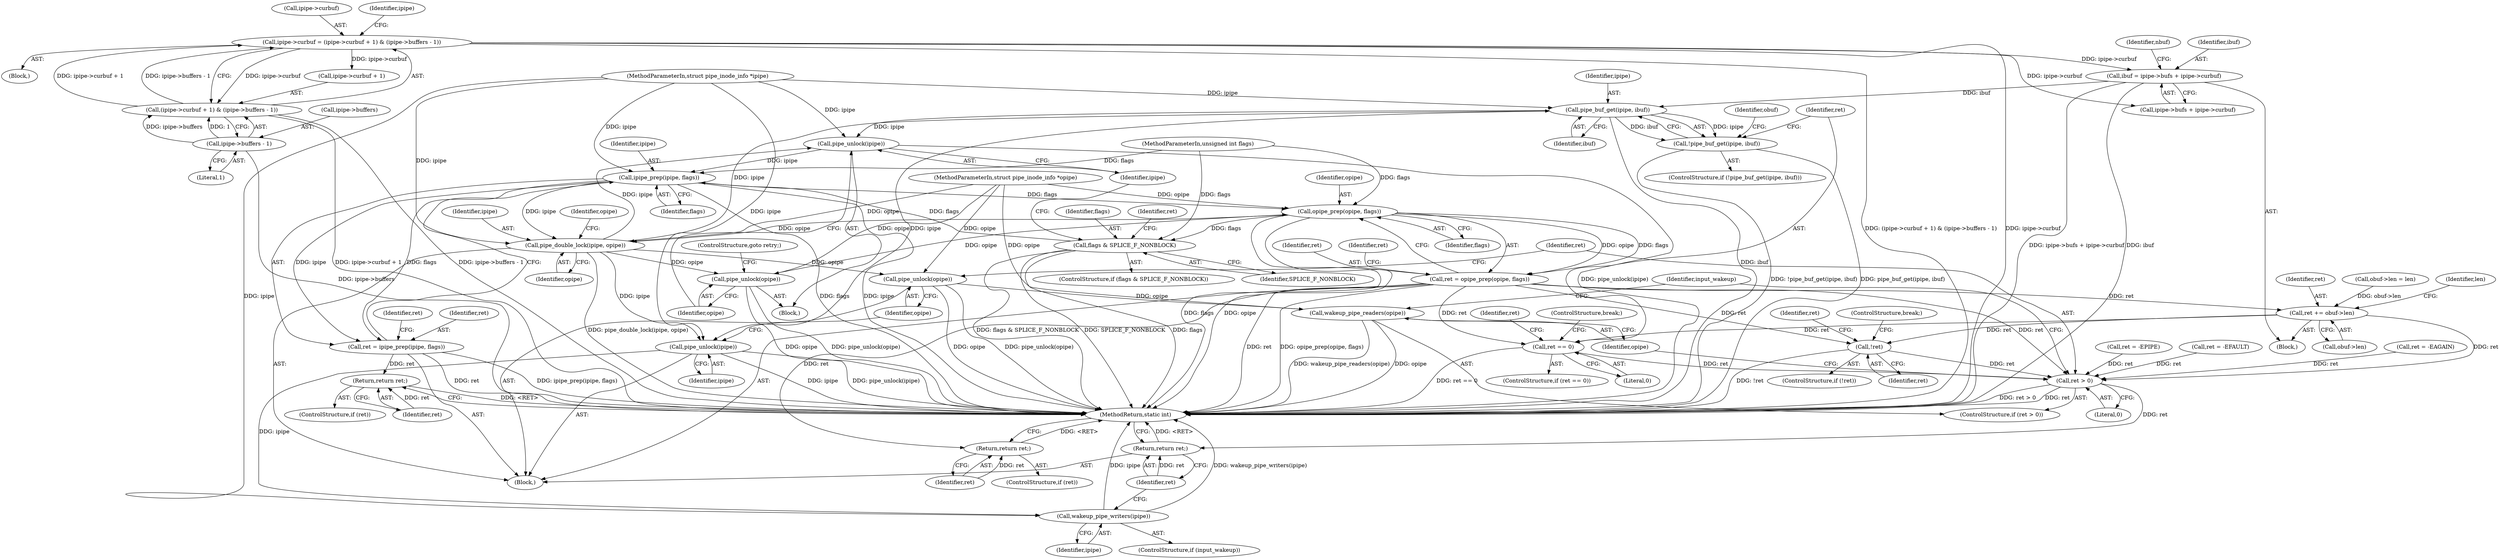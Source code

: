 digraph "0_linux_6b3a707736301c2128ca85ce85fb13f60b5e350a_2@integer" {
"1000210" [label="(Call,ibuf = ipipe->bufs + ipipe->curbuf)"];
"1000262" [label="(Call,ipipe->curbuf = (ipipe->curbuf + 1) & (ipipe->buffers - 1))"];
"1000266" [label="(Call,(ipipe->curbuf + 1) & (ipipe->buffers - 1))"];
"1000272" [label="(Call,ipipe->buffers - 1)"];
"1000288" [label="(Call,pipe_buf_get(ipipe, ibuf))"];
"1000205" [label="(Call,pipe_unlock(ipipe))"];
"1000128" [label="(Call,ipipe_prep(ipipe, flags))"];
"1000126" [label="(Call,ret = ipipe_prep(ipipe, flags))"];
"1000133" [label="(Return,return ret;)"];
"1000137" [label="(Call,opipe_prep(opipe, flags))"];
"1000135" [label="(Call,ret = opipe_prep(opipe, flags))"];
"1000142" [label="(Return,return ret;)"];
"1000160" [label="(Call,!ret)"];
"1000352" [label="(Call,ret > 0)"];
"1000361" [label="(Return,return ret;)"];
"1000293" [label="(Call,ret == 0)"];
"1000336" [label="(Call,ret += obuf->len)"];
"1000144" [label="(Call,pipe_double_lock(ipipe, opipe))"];
"1000207" [label="(Call,pipe_unlock(opipe))"];
"1000347" [label="(Call,pipe_unlock(ipipe))"];
"1000359" [label="(Call,wakeup_pipe_writers(ipipe))"];
"1000349" [label="(Call,pipe_unlock(opipe))"];
"1000355" [label="(Call,wakeup_pipe_readers(opipe))"];
"1000196" [label="(Call,flags & SPLICE_F_NONBLOCK)"];
"1000287" [label="(Call,!pipe_buf_get(ipipe, ibuf))"];
"1000112" [label="(MethodParameterIn,unsigned int flags)"];
"1000355" [label="(Call,wakeup_pipe_readers(opipe))"];
"1000200" [label="(Call,ret = -EAGAIN)"];
"1000347" [label="(Call,pipe_unlock(ipipe))"];
"1000152" [label="(Identifier,opipe)"];
"1000266" [label="(Call,(ipipe->curbuf + 1) & (ipipe->buffers - 1))"];
"1000163" [label="(Identifier,ret)"];
"1000207" [label="(Call,pipe_unlock(opipe))"];
"1000262" [label="(Call,ipipe->curbuf = (ipipe->curbuf + 1) & (ipipe->buffers - 1))"];
"1000133" [label="(Return,return ret;)"];
"1000348" [label="(Identifier,ipipe)"];
"1000210" [label="(Call,ibuf = ipipe->bufs + ipipe->curbuf)"];
"1000212" [label="(Call,ipipe->bufs + ipipe->curbuf)"];
"1000289" [label="(Identifier,ipipe)"];
"1000129" [label="(Identifier,ipipe)"];
"1000137" [label="(Call,opipe_prep(opipe, flags))"];
"1000134" [label="(Identifier,ret)"];
"1000161" [label="(Identifier,ret)"];
"1000132" [label="(Identifier,ret)"];
"1000337" [label="(Identifier,ret)"];
"1000127" [label="(Identifier,ret)"];
"1000356" [label="(Identifier,opipe)"];
"1000146" [label="(Identifier,opipe)"];
"1000292" [label="(ControlStructure,if (ret == 0))"];
"1000195" [label="(ControlStructure,if (flags & SPLICE_F_NONBLOCK))"];
"1000144" [label="(Call,pipe_double_lock(ipipe, opipe))"];
"1000303" [label="(Identifier,obuf)"];
"1000128" [label="(Call,ipipe_prep(ipipe, flags))"];
"1000205" [label="(Call,pipe_unlock(ipipe))"];
"1000313" [label="(Call,obuf->len = len)"];
"1000352" [label="(Call,ret > 0)"];
"1000287" [label="(Call,!pipe_buf_get(ipipe, ibuf))"];
"1000131" [label="(ControlStructure,if (ret))"];
"1000138" [label="(Identifier,opipe)"];
"1000358" [label="(Identifier,input_wakeup)"];
"1000162" [label="(Call,ret = -EPIPE)"];
"1000143" [label="(Identifier,ret)"];
"1000130" [label="(Identifier,flags)"];
"1000247" [label="(Block,)"];
"1000141" [label="(Identifier,ret)"];
"1000191" [label="(Block,)"];
"1000140" [label="(ControlStructure,if (ret))"];
"1000273" [label="(Call,ipipe->buffers)"];
"1000288" [label="(Call,pipe_buf_get(ipipe, ibuf))"];
"1000139" [label="(Identifier,flags)"];
"1000126" [label="(Call,ret = ipipe_prep(ipipe, flags))"];
"1000148" [label="(Block,)"];
"1000363" [label="(MethodReturn,static int)"];
"1000198" [label="(Identifier,SPLICE_F_NONBLOCK)"];
"1000208" [label="(Identifier,opipe)"];
"1000109" [label="(MethodParameterIn,struct pipe_inode_info *ipipe)"];
"1000110" [label="(MethodParameterIn,struct pipe_inode_info *opipe)"];
"1000362" [label="(Identifier,ret)"];
"1000267" [label="(Call,ipipe->curbuf + 1)"];
"1000351" [label="(ControlStructure,if (ret > 0))"];
"1000295" [label="(Literal,0)"];
"1000360" [label="(Identifier,ipipe)"];
"1000220" [label="(Identifier,nbuf)"];
"1000350" [label="(Identifier,opipe)"];
"1000135" [label="(Call,ret = opipe_prep(opipe, flags))"];
"1000201" [label="(Identifier,ret)"];
"1000297" [label="(Identifier,ret)"];
"1000272" [label="(Call,ipipe->buffers - 1)"];
"1000290" [label="(Identifier,ibuf)"];
"1000349" [label="(Call,pipe_unlock(opipe))"];
"1000300" [label="(ControlStructure,break;)"];
"1000197" [label="(Identifier,flags)"];
"1000276" [label="(Literal,1)"];
"1000357" [label="(ControlStructure,if (input_wakeup))"];
"1000113" [label="(Block,)"];
"1000296" [label="(Call,ret = -EFAULT)"];
"1000263" [label="(Call,ipipe->curbuf)"];
"1000166" [label="(ControlStructure,break;)"];
"1000293" [label="(Call,ret == 0)"];
"1000206" [label="(Identifier,ipipe)"];
"1000160" [label="(Call,!ret)"];
"1000336" [label="(Call,ret += obuf->len)"];
"1000286" [label="(ControlStructure,if (!pipe_buf_get(ipipe, ibuf)))"];
"1000361" [label="(Return,return ret;)"];
"1000279" [label="(Identifier,ipipe)"];
"1000354" [label="(Literal,0)"];
"1000294" [label="(Identifier,ret)"];
"1000338" [label="(Call,obuf->len)"];
"1000209" [label="(ControlStructure,goto retry;)"];
"1000342" [label="(Identifier,len)"];
"1000136" [label="(Identifier,ret)"];
"1000142" [label="(Return,return ret;)"];
"1000359" [label="(Call,wakeup_pipe_writers(ipipe))"];
"1000353" [label="(Identifier,ret)"];
"1000196" [label="(Call,flags & SPLICE_F_NONBLOCK)"];
"1000159" [label="(ControlStructure,if (!ret))"];
"1000211" [label="(Identifier,ibuf)"];
"1000145" [label="(Identifier,ipipe)"];
"1000210" -> "1000148"  [label="AST: "];
"1000210" -> "1000212"  [label="CFG: "];
"1000211" -> "1000210"  [label="AST: "];
"1000212" -> "1000210"  [label="AST: "];
"1000220" -> "1000210"  [label="CFG: "];
"1000210" -> "1000363"  [label="DDG: ipipe->bufs + ipipe->curbuf"];
"1000210" -> "1000363"  [label="DDG: ibuf"];
"1000262" -> "1000210"  [label="DDG: ipipe->curbuf"];
"1000210" -> "1000288"  [label="DDG: ibuf"];
"1000262" -> "1000247"  [label="AST: "];
"1000262" -> "1000266"  [label="CFG: "];
"1000263" -> "1000262"  [label="AST: "];
"1000266" -> "1000262"  [label="AST: "];
"1000279" -> "1000262"  [label="CFG: "];
"1000262" -> "1000363"  [label="DDG: ipipe->curbuf"];
"1000262" -> "1000363"  [label="DDG: (ipipe->curbuf + 1) & (ipipe->buffers - 1)"];
"1000262" -> "1000212"  [label="DDG: ipipe->curbuf"];
"1000266" -> "1000262"  [label="DDG: ipipe->curbuf + 1"];
"1000266" -> "1000262"  [label="DDG: ipipe->buffers - 1"];
"1000262" -> "1000266"  [label="DDG: ipipe->curbuf"];
"1000262" -> "1000267"  [label="DDG: ipipe->curbuf"];
"1000266" -> "1000272"  [label="CFG: "];
"1000267" -> "1000266"  [label="AST: "];
"1000272" -> "1000266"  [label="AST: "];
"1000266" -> "1000363"  [label="DDG: ipipe->curbuf + 1"];
"1000266" -> "1000363"  [label="DDG: ipipe->buffers - 1"];
"1000272" -> "1000266"  [label="DDG: ipipe->buffers"];
"1000272" -> "1000266"  [label="DDG: 1"];
"1000272" -> "1000276"  [label="CFG: "];
"1000273" -> "1000272"  [label="AST: "];
"1000276" -> "1000272"  [label="AST: "];
"1000272" -> "1000363"  [label="DDG: ipipe->buffers"];
"1000288" -> "1000287"  [label="AST: "];
"1000288" -> "1000290"  [label="CFG: "];
"1000289" -> "1000288"  [label="AST: "];
"1000290" -> "1000288"  [label="AST: "];
"1000287" -> "1000288"  [label="CFG: "];
"1000288" -> "1000363"  [label="DDG: ibuf"];
"1000288" -> "1000205"  [label="DDG: ipipe"];
"1000288" -> "1000287"  [label="DDG: ipipe"];
"1000288" -> "1000287"  [label="DDG: ibuf"];
"1000144" -> "1000288"  [label="DDG: ipipe"];
"1000109" -> "1000288"  [label="DDG: ipipe"];
"1000288" -> "1000347"  [label="DDG: ipipe"];
"1000205" -> "1000191"  [label="AST: "];
"1000205" -> "1000206"  [label="CFG: "];
"1000206" -> "1000205"  [label="AST: "];
"1000208" -> "1000205"  [label="CFG: "];
"1000205" -> "1000363"  [label="DDG: pipe_unlock(ipipe)"];
"1000205" -> "1000128"  [label="DDG: ipipe"];
"1000144" -> "1000205"  [label="DDG: ipipe"];
"1000109" -> "1000205"  [label="DDG: ipipe"];
"1000128" -> "1000126"  [label="AST: "];
"1000128" -> "1000130"  [label="CFG: "];
"1000129" -> "1000128"  [label="AST: "];
"1000130" -> "1000128"  [label="AST: "];
"1000126" -> "1000128"  [label="CFG: "];
"1000128" -> "1000363"  [label="DDG: flags"];
"1000128" -> "1000363"  [label="DDG: ipipe"];
"1000128" -> "1000126"  [label="DDG: ipipe"];
"1000128" -> "1000126"  [label="DDG: flags"];
"1000109" -> "1000128"  [label="DDG: ipipe"];
"1000196" -> "1000128"  [label="DDG: flags"];
"1000112" -> "1000128"  [label="DDG: flags"];
"1000128" -> "1000137"  [label="DDG: flags"];
"1000128" -> "1000144"  [label="DDG: ipipe"];
"1000126" -> "1000113"  [label="AST: "];
"1000127" -> "1000126"  [label="AST: "];
"1000132" -> "1000126"  [label="CFG: "];
"1000126" -> "1000363"  [label="DDG: ret"];
"1000126" -> "1000363"  [label="DDG: ipipe_prep(ipipe, flags)"];
"1000126" -> "1000133"  [label="DDG: ret"];
"1000133" -> "1000131"  [label="AST: "];
"1000133" -> "1000134"  [label="CFG: "];
"1000134" -> "1000133"  [label="AST: "];
"1000363" -> "1000133"  [label="CFG: "];
"1000133" -> "1000363"  [label="DDG: <RET>"];
"1000134" -> "1000133"  [label="DDG: ret"];
"1000137" -> "1000135"  [label="AST: "];
"1000137" -> "1000139"  [label="CFG: "];
"1000138" -> "1000137"  [label="AST: "];
"1000139" -> "1000137"  [label="AST: "];
"1000135" -> "1000137"  [label="CFG: "];
"1000137" -> "1000363"  [label="DDG: flags"];
"1000137" -> "1000363"  [label="DDG: opipe"];
"1000137" -> "1000135"  [label="DDG: opipe"];
"1000137" -> "1000135"  [label="DDG: flags"];
"1000207" -> "1000137"  [label="DDG: opipe"];
"1000110" -> "1000137"  [label="DDG: opipe"];
"1000112" -> "1000137"  [label="DDG: flags"];
"1000137" -> "1000144"  [label="DDG: opipe"];
"1000137" -> "1000196"  [label="DDG: flags"];
"1000135" -> "1000113"  [label="AST: "];
"1000136" -> "1000135"  [label="AST: "];
"1000141" -> "1000135"  [label="CFG: "];
"1000135" -> "1000363"  [label="DDG: ret"];
"1000135" -> "1000363"  [label="DDG: opipe_prep(opipe, flags)"];
"1000135" -> "1000142"  [label="DDG: ret"];
"1000135" -> "1000160"  [label="DDG: ret"];
"1000135" -> "1000293"  [label="DDG: ret"];
"1000135" -> "1000336"  [label="DDG: ret"];
"1000135" -> "1000352"  [label="DDG: ret"];
"1000142" -> "1000140"  [label="AST: "];
"1000142" -> "1000143"  [label="CFG: "];
"1000143" -> "1000142"  [label="AST: "];
"1000363" -> "1000142"  [label="CFG: "];
"1000142" -> "1000363"  [label="DDG: <RET>"];
"1000143" -> "1000142"  [label="DDG: ret"];
"1000160" -> "1000159"  [label="AST: "];
"1000160" -> "1000161"  [label="CFG: "];
"1000161" -> "1000160"  [label="AST: "];
"1000163" -> "1000160"  [label="CFG: "];
"1000166" -> "1000160"  [label="CFG: "];
"1000160" -> "1000363"  [label="DDG: !ret"];
"1000336" -> "1000160"  [label="DDG: ret"];
"1000160" -> "1000352"  [label="DDG: ret"];
"1000352" -> "1000351"  [label="AST: "];
"1000352" -> "1000354"  [label="CFG: "];
"1000353" -> "1000352"  [label="AST: "];
"1000354" -> "1000352"  [label="AST: "];
"1000356" -> "1000352"  [label="CFG: "];
"1000358" -> "1000352"  [label="CFG: "];
"1000352" -> "1000363"  [label="DDG: ret"];
"1000352" -> "1000363"  [label="DDG: ret > 0"];
"1000200" -> "1000352"  [label="DDG: ret"];
"1000293" -> "1000352"  [label="DDG: ret"];
"1000296" -> "1000352"  [label="DDG: ret"];
"1000162" -> "1000352"  [label="DDG: ret"];
"1000336" -> "1000352"  [label="DDG: ret"];
"1000352" -> "1000361"  [label="DDG: ret"];
"1000361" -> "1000113"  [label="AST: "];
"1000361" -> "1000362"  [label="CFG: "];
"1000362" -> "1000361"  [label="AST: "];
"1000363" -> "1000361"  [label="CFG: "];
"1000361" -> "1000363"  [label="DDG: <RET>"];
"1000362" -> "1000361"  [label="DDG: ret"];
"1000293" -> "1000292"  [label="AST: "];
"1000293" -> "1000295"  [label="CFG: "];
"1000294" -> "1000293"  [label="AST: "];
"1000295" -> "1000293"  [label="AST: "];
"1000297" -> "1000293"  [label="CFG: "];
"1000300" -> "1000293"  [label="CFG: "];
"1000293" -> "1000363"  [label="DDG: ret == 0"];
"1000336" -> "1000293"  [label="DDG: ret"];
"1000336" -> "1000148"  [label="AST: "];
"1000336" -> "1000338"  [label="CFG: "];
"1000337" -> "1000336"  [label="AST: "];
"1000338" -> "1000336"  [label="AST: "];
"1000342" -> "1000336"  [label="CFG: "];
"1000313" -> "1000336"  [label="DDG: obuf->len"];
"1000144" -> "1000113"  [label="AST: "];
"1000144" -> "1000146"  [label="CFG: "];
"1000145" -> "1000144"  [label="AST: "];
"1000146" -> "1000144"  [label="AST: "];
"1000152" -> "1000144"  [label="CFG: "];
"1000144" -> "1000363"  [label="DDG: pipe_double_lock(ipipe, opipe)"];
"1000109" -> "1000144"  [label="DDG: ipipe"];
"1000110" -> "1000144"  [label="DDG: opipe"];
"1000144" -> "1000207"  [label="DDG: opipe"];
"1000144" -> "1000347"  [label="DDG: ipipe"];
"1000144" -> "1000349"  [label="DDG: opipe"];
"1000207" -> "1000191"  [label="AST: "];
"1000207" -> "1000208"  [label="CFG: "];
"1000208" -> "1000207"  [label="AST: "];
"1000209" -> "1000207"  [label="CFG: "];
"1000207" -> "1000363"  [label="DDG: opipe"];
"1000207" -> "1000363"  [label="DDG: pipe_unlock(opipe)"];
"1000110" -> "1000207"  [label="DDG: opipe"];
"1000347" -> "1000113"  [label="AST: "];
"1000347" -> "1000348"  [label="CFG: "];
"1000348" -> "1000347"  [label="AST: "];
"1000350" -> "1000347"  [label="CFG: "];
"1000347" -> "1000363"  [label="DDG: ipipe"];
"1000347" -> "1000363"  [label="DDG: pipe_unlock(ipipe)"];
"1000109" -> "1000347"  [label="DDG: ipipe"];
"1000347" -> "1000359"  [label="DDG: ipipe"];
"1000359" -> "1000357"  [label="AST: "];
"1000359" -> "1000360"  [label="CFG: "];
"1000360" -> "1000359"  [label="AST: "];
"1000362" -> "1000359"  [label="CFG: "];
"1000359" -> "1000363"  [label="DDG: ipipe"];
"1000359" -> "1000363"  [label="DDG: wakeup_pipe_writers(ipipe)"];
"1000109" -> "1000359"  [label="DDG: ipipe"];
"1000349" -> "1000113"  [label="AST: "];
"1000349" -> "1000350"  [label="CFG: "];
"1000350" -> "1000349"  [label="AST: "];
"1000353" -> "1000349"  [label="CFG: "];
"1000349" -> "1000363"  [label="DDG: pipe_unlock(opipe)"];
"1000349" -> "1000363"  [label="DDG: opipe"];
"1000110" -> "1000349"  [label="DDG: opipe"];
"1000349" -> "1000355"  [label="DDG: opipe"];
"1000355" -> "1000351"  [label="AST: "];
"1000355" -> "1000356"  [label="CFG: "];
"1000356" -> "1000355"  [label="AST: "];
"1000358" -> "1000355"  [label="CFG: "];
"1000355" -> "1000363"  [label="DDG: opipe"];
"1000355" -> "1000363"  [label="DDG: wakeup_pipe_readers(opipe)"];
"1000110" -> "1000355"  [label="DDG: opipe"];
"1000196" -> "1000195"  [label="AST: "];
"1000196" -> "1000198"  [label="CFG: "];
"1000197" -> "1000196"  [label="AST: "];
"1000198" -> "1000196"  [label="AST: "];
"1000201" -> "1000196"  [label="CFG: "];
"1000206" -> "1000196"  [label="CFG: "];
"1000196" -> "1000363"  [label="DDG: flags"];
"1000196" -> "1000363"  [label="DDG: flags & SPLICE_F_NONBLOCK"];
"1000196" -> "1000363"  [label="DDG: SPLICE_F_NONBLOCK"];
"1000112" -> "1000196"  [label="DDG: flags"];
"1000287" -> "1000286"  [label="AST: "];
"1000294" -> "1000287"  [label="CFG: "];
"1000303" -> "1000287"  [label="CFG: "];
"1000287" -> "1000363"  [label="DDG: !pipe_buf_get(ipipe, ibuf)"];
"1000287" -> "1000363"  [label="DDG: pipe_buf_get(ipipe, ibuf)"];
}
